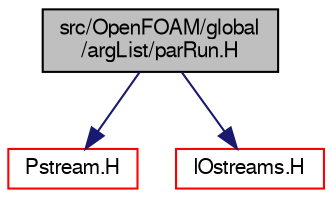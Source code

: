 digraph "src/OpenFOAM/global/argList/parRun.H"
{
  bgcolor="transparent";
  edge [fontname="FreeSans",fontsize="10",labelfontname="FreeSans",labelfontsize="10"];
  node [fontname="FreeSans",fontsize="10",shape=record];
  Node1 [label="src/OpenFOAM/global\l/argList/parRun.H",height=0.2,width=0.4,color="black", fillcolor="grey75", style="filled" fontcolor="black"];
  Node1 -> Node2 [color="midnightblue",fontsize="10",style="solid",fontname="FreeSans"];
  Node2 [label="Pstream.H",height=0.2,width=0.4,color="red",URL="$a07333.html"];
  Node1 -> Node3 [color="midnightblue",fontsize="10",style="solid",fontname="FreeSans"];
  Node3 [label="IOstreams.H",height=0.2,width=0.4,color="red",URL="$a07314.html",tooltip="Useful combination of include files which define Sin, Sout and Serr and the use of IO streams general..."];
}

